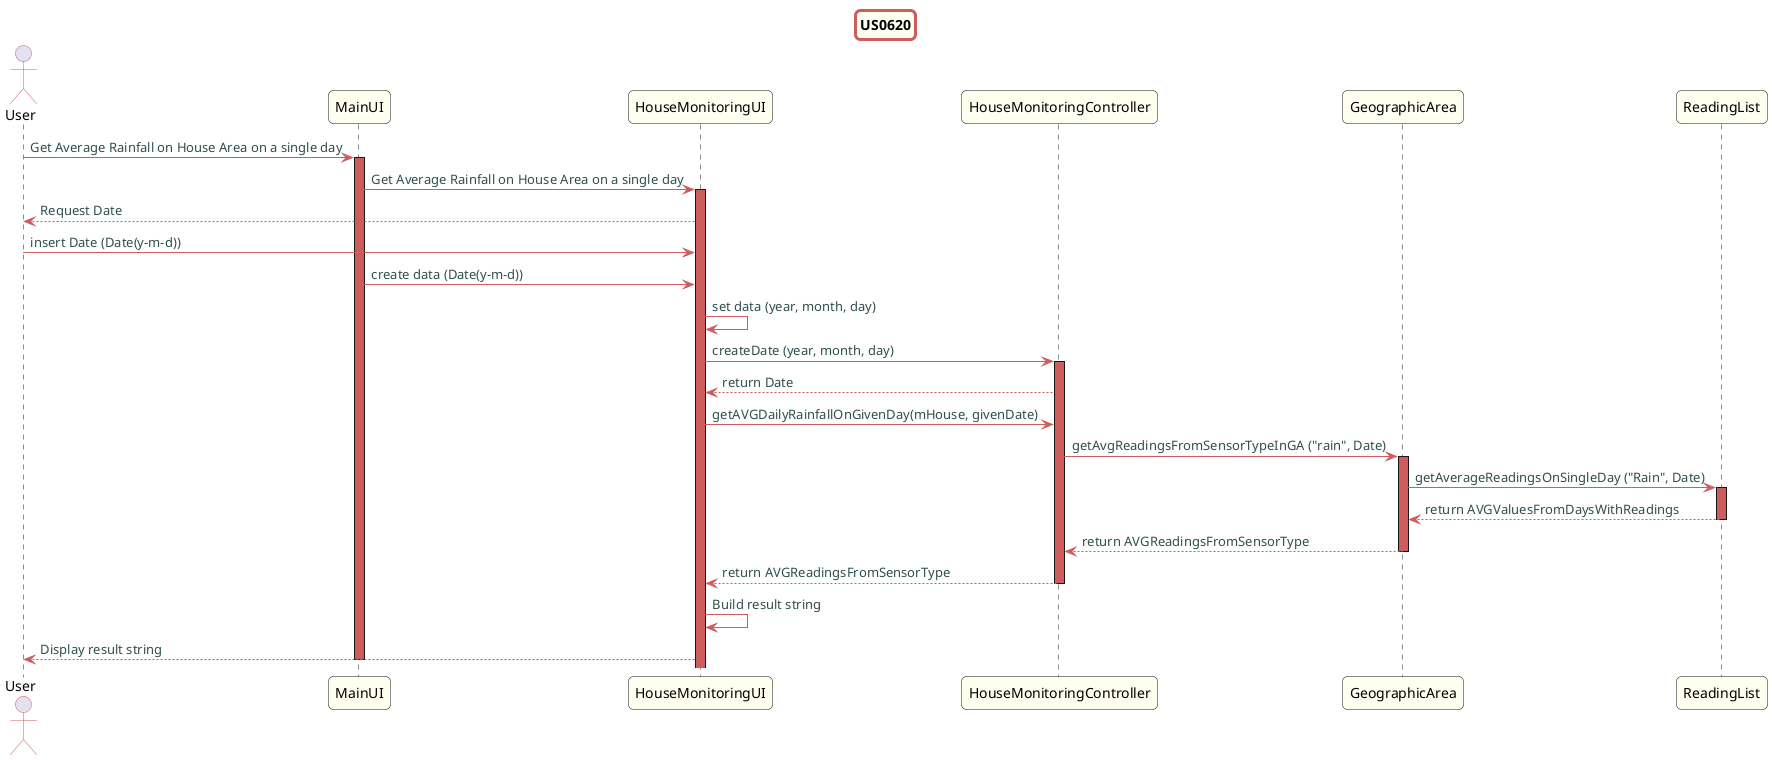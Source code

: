 @startuml

skinparam titleBorderRoundCorner 10
skinparam titleBorderThickness 3
skinparam titleBorderColor indianred
skinparam titleBackgroundColor ivory
skinparam FontName quicksand

skinparam actor {
 	BorderColor indianred
 	}

 skinparam sequence {
 	LifeLineBackgroundColor indianred
 	ParticipantBackgroundColor ivory
 }

 skinparam roundcorner 10

 skinparam component {
   arrowThickness 1
   ArrowFontName Verdana
   ArrowColor indianred
   ArrowFontColor darkslategrey
 }
title US0620


actor User
User -> MainUI: Get Average Rainfall on House Area on a single day
activate MainUI
MainUI ->HouseMonitoringUI: Get Average Rainfall on House Area on a single day
activate HouseMonitoringUI
HouseMonitoringUI --> User: Request Date
User -> HouseMonitoringUI: insert Date (Date(y-m-d))
MainUI -> HouseMonitoringUI: create data (Date(y-m-d))
HouseMonitoringUI -> HouseMonitoringUI: set data (year, month, day)
HouseMonitoringUI -> HouseMonitoringController: createDate (year, month, day)
activate HouseMonitoringController
HouseMonitoringController --> HouseMonitoringUI: return Date
HouseMonitoringUI -> HouseMonitoringController: getAVGDailyRainfallOnGivenDay(mHouse, givenDate)
HouseMonitoringController -> GeographicArea: getAvgReadingsFromSensorTypeInGA ("rain", Date)
activate GeographicArea
GeographicArea -> ReadingList: getAverageReadingsOnSingleDay ("Rain", Date)
activate ReadingList
ReadingList --> GeographicArea: return AVGValuesFromDaysWithReadings
deactivate ReadingList
GeographicArea --> HouseMonitoringController: return AVGReadingsFromSensorType
deactivate GeographicArea
HouseMonitoringController -->  HouseMonitoringUI: return AVGReadingsFromSensorType
deactivate HouseMonitoringController
HouseMonitoringUI -> HouseMonitoringUI: Build result string
HouseMonitoringUI -->User: Display result string
deactivate MainUI
@enduml